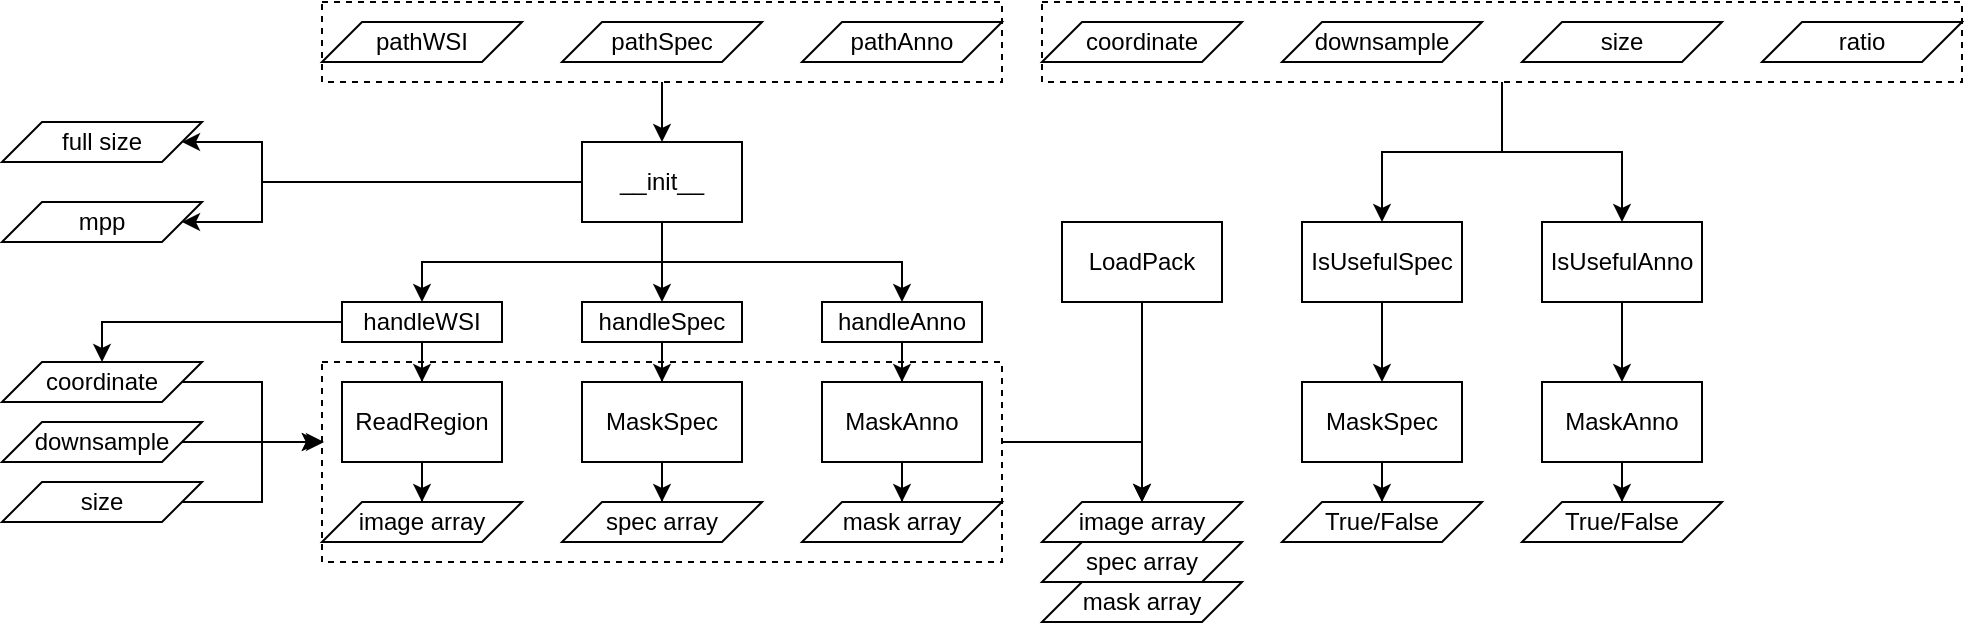 <mxfile version="20.8.16" type="github"><diagram name="페이지-1" id="4gexl7N8r1r-0KiWe6y3"><mxGraphModel dx="1434" dy="699" grid="1" gridSize="10" guides="1" tooltips="1" connect="1" arrows="1" fold="1" page="1" pageScale="1" pageWidth="1040" pageHeight="380" math="0" shadow="0"><root><mxCell id="0"/><mxCell id="1" parent="0"/><mxCell id="grO2gCBwka-YfnLgwAVo-77" value="" style="rounded=0;whiteSpace=wrap;html=1;fillColor=none;dashed=1;" parent="1" vertex="1"><mxGeometry x="190" y="30" width="340" height="40" as="geometry"/></mxCell><mxCell id="grO2gCBwka-YfnLgwAVo-80" style="edgeStyle=orthogonalEdgeStyle;rounded=0;orthogonalLoop=1;jettySize=auto;html=1;entryX=0.5;entryY=0;entryDx=0;entryDy=0;" parent="1" source="grO2gCBwka-YfnLgwAVo-79" target="grO2gCBwka-YfnLgwAVo-7" edge="1"><mxGeometry relative="1" as="geometry"/></mxCell><mxCell id="grO2gCBwka-YfnLgwAVo-81" style="edgeStyle=orthogonalEdgeStyle;rounded=0;orthogonalLoop=1;jettySize=auto;html=1;" parent="1" source="grO2gCBwka-YfnLgwAVo-79" target="grO2gCBwka-YfnLgwAVo-8" edge="1"><mxGeometry relative="1" as="geometry"/></mxCell><mxCell id="grO2gCBwka-YfnLgwAVo-79" value="" style="rounded=0;whiteSpace=wrap;html=1;fillColor=none;dashed=1;" parent="1" vertex="1"><mxGeometry x="550" y="30" width="460" height="40" as="geometry"/></mxCell><mxCell id="grO2gCBwka-YfnLgwAVo-51" value="" style="rounded=0;whiteSpace=wrap;html=1;fillColor=none;dashed=1;" parent="1" vertex="1"><mxGeometry x="190" y="210" width="340" height="100" as="geometry"/></mxCell><mxCell id="grO2gCBwka-YfnLgwAVo-41" style="edgeStyle=orthogonalEdgeStyle;rounded=0;orthogonalLoop=1;jettySize=auto;html=1;entryX=0.5;entryY=0;entryDx=0;entryDy=0;" parent="1" source="grO2gCBwka-YfnLgwAVo-2" target="grO2gCBwka-YfnLgwAVo-19" edge="1"><mxGeometry relative="1" as="geometry"/></mxCell><mxCell id="grO2gCBwka-YfnLgwAVo-42" style="edgeStyle=orthogonalEdgeStyle;rounded=0;orthogonalLoop=1;jettySize=auto;html=1;entryX=0.5;entryY=0;entryDx=0;entryDy=0;" parent="1" source="grO2gCBwka-YfnLgwAVo-2" target="grO2gCBwka-YfnLgwAVo-17" edge="1"><mxGeometry relative="1" as="geometry"><Array as="points"><mxPoint x="360" y="160"/><mxPoint x="240" y="160"/></Array></mxGeometry></mxCell><mxCell id="grO2gCBwka-YfnLgwAVo-43" style="edgeStyle=orthogonalEdgeStyle;rounded=0;orthogonalLoop=1;jettySize=auto;html=1;" parent="1" source="grO2gCBwka-YfnLgwAVo-2" target="grO2gCBwka-YfnLgwAVo-20" edge="1"><mxGeometry relative="1" as="geometry"><Array as="points"><mxPoint x="360" y="160"/><mxPoint x="480" y="160"/></Array></mxGeometry></mxCell><mxCell id="grO2gCBwka-YfnLgwAVo-87" style="edgeStyle=orthogonalEdgeStyle;rounded=0;orthogonalLoop=1;jettySize=auto;html=1;" parent="1" source="grO2gCBwka-YfnLgwAVo-2" target="grO2gCBwka-YfnLgwAVo-86" edge="1"><mxGeometry relative="1" as="geometry"><Array as="points"><mxPoint x="160" y="120"/><mxPoint x="160" y="100"/></Array></mxGeometry></mxCell><mxCell id="grO2gCBwka-YfnLgwAVo-88" style="edgeStyle=orthogonalEdgeStyle;rounded=0;orthogonalLoop=1;jettySize=auto;html=1;entryX=1;entryY=0.5;entryDx=0;entryDy=0;" parent="1" source="grO2gCBwka-YfnLgwAVo-2" target="grO2gCBwka-YfnLgwAVo-85" edge="1"><mxGeometry relative="1" as="geometry"><Array as="points"><mxPoint x="160" y="120"/><mxPoint x="160" y="140"/></Array></mxGeometry></mxCell><mxCell id="grO2gCBwka-YfnLgwAVo-2" value="__init__" style="rounded=0;whiteSpace=wrap;html=1;" parent="1" vertex="1"><mxGeometry x="320" y="100" width="80" height="40" as="geometry"/></mxCell><mxCell id="grO2gCBwka-YfnLgwAVo-33" style="edgeStyle=orthogonalEdgeStyle;rounded=0;orthogonalLoop=1;jettySize=auto;html=1;entryX=0.5;entryY=0;entryDx=0;entryDy=0;" parent="1" source="grO2gCBwka-YfnLgwAVo-3" target="grO2gCBwka-YfnLgwAVo-30" edge="1"><mxGeometry relative="1" as="geometry"/></mxCell><mxCell id="grO2gCBwka-YfnLgwAVo-3" value="ReadRegion" style="rounded=0;whiteSpace=wrap;html=1;" parent="1" vertex="1"><mxGeometry x="200" y="220" width="80" height="40" as="geometry"/></mxCell><mxCell id="grO2gCBwka-YfnLgwAVo-34" style="edgeStyle=orthogonalEdgeStyle;rounded=0;orthogonalLoop=1;jettySize=auto;html=1;" parent="1" source="grO2gCBwka-YfnLgwAVo-4" target="grO2gCBwka-YfnLgwAVo-31" edge="1"><mxGeometry relative="1" as="geometry"/></mxCell><mxCell id="grO2gCBwka-YfnLgwAVo-4" value="MaskSpec" style="rounded=0;whiteSpace=wrap;html=1;" parent="1" vertex="1"><mxGeometry x="320" y="220" width="80" height="40" as="geometry"/></mxCell><mxCell id="grO2gCBwka-YfnLgwAVo-36" style="edgeStyle=orthogonalEdgeStyle;rounded=0;orthogonalLoop=1;jettySize=auto;html=1;entryX=0.5;entryY=0;entryDx=0;entryDy=0;" parent="1" source="grO2gCBwka-YfnLgwAVo-5" target="grO2gCBwka-YfnLgwAVo-32" edge="1"><mxGeometry relative="1" as="geometry"/></mxCell><mxCell id="grO2gCBwka-YfnLgwAVo-5" value="MaskAnno" style="rounded=0;whiteSpace=wrap;html=1;" parent="1" vertex="1"><mxGeometry x="440" y="220" width="80" height="40" as="geometry"/></mxCell><mxCell id="grO2gCBwka-YfnLgwAVo-60" style="edgeStyle=orthogonalEdgeStyle;rounded=0;orthogonalLoop=1;jettySize=auto;html=1;entryX=0.5;entryY=0;entryDx=0;entryDy=0;" parent="1" source="grO2gCBwka-YfnLgwAVo-6" target="grO2gCBwka-YfnLgwAVo-57" edge="1"><mxGeometry relative="1" as="geometry"/></mxCell><mxCell id="grO2gCBwka-YfnLgwAVo-6" value="LoadPack" style="rounded=0;whiteSpace=wrap;html=1;" parent="1" vertex="1"><mxGeometry x="560" y="140" width="80" height="40" as="geometry"/></mxCell><mxCell id="grO2gCBwka-YfnLgwAVo-66" style="edgeStyle=orthogonalEdgeStyle;rounded=0;orthogonalLoop=1;jettySize=auto;html=1;entryX=0.5;entryY=0;entryDx=0;entryDy=0;" parent="1" source="grO2gCBwka-YfnLgwAVo-7" target="grO2gCBwka-YfnLgwAVo-62" edge="1"><mxGeometry relative="1" as="geometry"/></mxCell><mxCell id="grO2gCBwka-YfnLgwAVo-7" value="IsUsefulSpec" style="rounded=0;whiteSpace=wrap;html=1;" parent="1" vertex="1"><mxGeometry x="680" y="140" width="80" height="40" as="geometry"/></mxCell><mxCell id="grO2gCBwka-YfnLgwAVo-67" style="edgeStyle=orthogonalEdgeStyle;rounded=0;orthogonalLoop=1;jettySize=auto;html=1;entryX=0.5;entryY=0;entryDx=0;entryDy=0;" parent="1" source="grO2gCBwka-YfnLgwAVo-8" target="grO2gCBwka-YfnLgwAVo-63" edge="1"><mxGeometry relative="1" as="geometry"/></mxCell><mxCell id="grO2gCBwka-YfnLgwAVo-8" value="IsUsefulAnno" style="rounded=0;whiteSpace=wrap;html=1;" parent="1" vertex="1"><mxGeometry x="800" y="140" width="80" height="40" as="geometry"/></mxCell><mxCell id="grO2gCBwka-YfnLgwAVo-27" style="edgeStyle=orthogonalEdgeStyle;rounded=0;orthogonalLoop=1;jettySize=auto;html=1;entryX=0.5;entryY=0;entryDx=0;entryDy=0;" parent="1" source="grO2gCBwka-YfnLgwAVo-17" target="grO2gCBwka-YfnLgwAVo-3" edge="1"><mxGeometry relative="1" as="geometry"/></mxCell><mxCell id="grO2gCBwka-YfnLgwAVo-84" value="" style="edgeStyle=orthogonalEdgeStyle;rounded=0;orthogonalLoop=1;jettySize=auto;html=1;" parent="1" source="grO2gCBwka-YfnLgwAVo-17" target="grO2gCBwka-YfnLgwAVo-46" edge="1"><mxGeometry relative="1" as="geometry"/></mxCell><mxCell id="grO2gCBwka-YfnLgwAVo-17" value="handleWSI" style="rounded=0;whiteSpace=wrap;html=1;" parent="1" vertex="1"><mxGeometry x="200" y="180" width="80" height="20" as="geometry"/></mxCell><mxCell id="grO2gCBwka-YfnLgwAVo-28" style="edgeStyle=orthogonalEdgeStyle;rounded=0;orthogonalLoop=1;jettySize=auto;html=1;entryX=0.5;entryY=0;entryDx=0;entryDy=0;" parent="1" source="grO2gCBwka-YfnLgwAVo-19" target="grO2gCBwka-YfnLgwAVo-4" edge="1"><mxGeometry relative="1" as="geometry"/></mxCell><mxCell id="grO2gCBwka-YfnLgwAVo-19" value="handleSpec" style="rounded=0;whiteSpace=wrap;html=1;" parent="1" vertex="1"><mxGeometry x="320" y="180" width="80" height="20" as="geometry"/></mxCell><mxCell id="grO2gCBwka-YfnLgwAVo-29" style="edgeStyle=orthogonalEdgeStyle;rounded=0;orthogonalLoop=1;jettySize=auto;html=1;entryX=0.5;entryY=0;entryDx=0;entryDy=0;" parent="1" source="grO2gCBwka-YfnLgwAVo-20" target="grO2gCBwka-YfnLgwAVo-5" edge="1"><mxGeometry relative="1" as="geometry"/></mxCell><mxCell id="grO2gCBwka-YfnLgwAVo-20" value="handleAnno" style="rounded=0;whiteSpace=wrap;html=1;" parent="1" vertex="1"><mxGeometry x="440" y="180" width="80" height="20" as="geometry"/></mxCell><mxCell id="grO2gCBwka-YfnLgwAVo-30" value="image array" style="shape=parallelogram;perimeter=parallelogramPerimeter;whiteSpace=wrap;html=1;fixedSize=1;" parent="1" vertex="1"><mxGeometry x="190" y="280" width="100" height="20" as="geometry"/></mxCell><mxCell id="grO2gCBwka-YfnLgwAVo-31" value="spec array" style="shape=parallelogram;perimeter=parallelogramPerimeter;whiteSpace=wrap;html=1;fixedSize=1;" parent="1" vertex="1"><mxGeometry x="310" y="280" width="100" height="20" as="geometry"/></mxCell><mxCell id="grO2gCBwka-YfnLgwAVo-32" value="mask array" style="shape=parallelogram;perimeter=parallelogramPerimeter;whiteSpace=wrap;html=1;fixedSize=1;" parent="1" vertex="1"><mxGeometry x="430" y="280" width="100" height="20" as="geometry"/></mxCell><mxCell id="grO2gCBwka-YfnLgwAVo-55" style="edgeStyle=orthogonalEdgeStyle;rounded=0;orthogonalLoop=1;jettySize=auto;html=1;entryX=-0.003;entryY=0.4;entryDx=0;entryDy=0;entryPerimeter=0;" parent="1" source="grO2gCBwka-YfnLgwAVo-46" target="grO2gCBwka-YfnLgwAVo-51" edge="1"><mxGeometry relative="1" as="geometry"/></mxCell><mxCell id="grO2gCBwka-YfnLgwAVo-46" value="coordinate" style="shape=parallelogram;perimeter=parallelogramPerimeter;whiteSpace=wrap;html=1;fixedSize=1;" parent="1" vertex="1"><mxGeometry x="30" y="210" width="100" height="20" as="geometry"/></mxCell><mxCell id="grO2gCBwka-YfnLgwAVo-56" style="edgeStyle=orthogonalEdgeStyle;rounded=0;orthogonalLoop=1;jettySize=auto;html=1;entryX=0.003;entryY=0.4;entryDx=0;entryDy=0;entryPerimeter=0;" parent="1" source="grO2gCBwka-YfnLgwAVo-47" target="grO2gCBwka-YfnLgwAVo-51" edge="1"><mxGeometry relative="1" as="geometry"><Array as="points"><mxPoint x="160" y="280"/><mxPoint x="160" y="250"/></Array></mxGeometry></mxCell><mxCell id="grO2gCBwka-YfnLgwAVo-47" value="size" style="shape=parallelogram;perimeter=parallelogramPerimeter;whiteSpace=wrap;html=1;fixedSize=1;" parent="1" vertex="1"><mxGeometry x="30" y="270" width="100" height="20" as="geometry"/></mxCell><mxCell id="grO2gCBwka-YfnLgwAVo-54" style="edgeStyle=orthogonalEdgeStyle;rounded=0;orthogonalLoop=1;jettySize=auto;html=1;entryX=-0.003;entryY=0.4;entryDx=0;entryDy=0;entryPerimeter=0;" parent="1" source="grO2gCBwka-YfnLgwAVo-49" target="grO2gCBwka-YfnLgwAVo-51" edge="1"><mxGeometry relative="1" as="geometry"/></mxCell><mxCell id="grO2gCBwka-YfnLgwAVo-49" value="downsample" style="shape=parallelogram;perimeter=parallelogramPerimeter;whiteSpace=wrap;html=1;fixedSize=1;" parent="1" vertex="1"><mxGeometry x="30" y="240" width="100" height="20" as="geometry"/></mxCell><mxCell id="grO2gCBwka-YfnLgwAVo-57" value="image array" style="shape=parallelogram;perimeter=parallelogramPerimeter;whiteSpace=wrap;html=1;fixedSize=1;" parent="1" vertex="1"><mxGeometry x="550" y="280" width="100" height="20" as="geometry"/></mxCell><mxCell id="grO2gCBwka-YfnLgwAVo-58" value="spec array" style="shape=parallelogram;perimeter=parallelogramPerimeter;whiteSpace=wrap;html=1;fixedSize=1;" parent="1" vertex="1"><mxGeometry x="550" y="300" width="100" height="20" as="geometry"/></mxCell><mxCell id="grO2gCBwka-YfnLgwAVo-59" value="mask array" style="shape=parallelogram;perimeter=parallelogramPerimeter;whiteSpace=wrap;html=1;fixedSize=1;" parent="1" vertex="1"><mxGeometry x="550" y="320" width="100" height="20" as="geometry"/></mxCell><mxCell id="grO2gCBwka-YfnLgwAVo-61" value="" style="endArrow=classic;html=1;rounded=0;entryX=0.5;entryY=0;entryDx=0;entryDy=0;" parent="1" target="grO2gCBwka-YfnLgwAVo-57" edge="1"><mxGeometry width="50" height="50" relative="1" as="geometry"><mxPoint x="530" y="250" as="sourcePoint"/><mxPoint x="440" y="310" as="targetPoint"/><Array as="points"><mxPoint x="600" y="250"/></Array></mxGeometry></mxCell><mxCell id="grO2gCBwka-YfnLgwAVo-68" style="edgeStyle=orthogonalEdgeStyle;rounded=0;orthogonalLoop=1;jettySize=auto;html=1;" parent="1" source="grO2gCBwka-YfnLgwAVo-62" target="grO2gCBwka-YfnLgwAVo-64" edge="1"><mxGeometry relative="1" as="geometry"/></mxCell><mxCell id="grO2gCBwka-YfnLgwAVo-62" value="MaskSpec" style="rounded=0;whiteSpace=wrap;html=1;" parent="1" vertex="1"><mxGeometry x="680" y="220" width="80" height="40" as="geometry"/></mxCell><mxCell id="grO2gCBwka-YfnLgwAVo-69" style="edgeStyle=orthogonalEdgeStyle;rounded=0;orthogonalLoop=1;jettySize=auto;html=1;entryX=0.5;entryY=0;entryDx=0;entryDy=0;" parent="1" source="grO2gCBwka-YfnLgwAVo-63" target="grO2gCBwka-YfnLgwAVo-65" edge="1"><mxGeometry relative="1" as="geometry"/></mxCell><mxCell id="grO2gCBwka-YfnLgwAVo-63" value="MaskAnno" style="rounded=0;whiteSpace=wrap;html=1;" parent="1" vertex="1"><mxGeometry x="800" y="220" width="80" height="40" as="geometry"/></mxCell><mxCell id="grO2gCBwka-YfnLgwAVo-64" value="True/False" style="shape=parallelogram;perimeter=parallelogramPerimeter;whiteSpace=wrap;html=1;fixedSize=1;fillColor=default;" parent="1" vertex="1"><mxGeometry x="670" y="280" width="100" height="20" as="geometry"/></mxCell><mxCell id="grO2gCBwka-YfnLgwAVo-65" value="True/False" style="shape=parallelogram;perimeter=parallelogramPerimeter;whiteSpace=wrap;html=1;fixedSize=1;fillColor=default;" parent="1" vertex="1"><mxGeometry x="790" y="280" width="100" height="20" as="geometry"/></mxCell><mxCell id="grO2gCBwka-YfnLgwAVo-71" value="coordinate" style="shape=parallelogram;perimeter=parallelogramPerimeter;whiteSpace=wrap;html=1;fixedSize=1;" parent="1" vertex="1"><mxGeometry x="550" y="40" width="100" height="20" as="geometry"/></mxCell><mxCell id="grO2gCBwka-YfnLgwAVo-72" value="size" style="shape=parallelogram;perimeter=parallelogramPerimeter;whiteSpace=wrap;html=1;fixedSize=1;" parent="1" vertex="1"><mxGeometry x="790" y="40" width="100" height="20" as="geometry"/></mxCell><mxCell id="grO2gCBwka-YfnLgwAVo-73" value="downsample" style="shape=parallelogram;perimeter=parallelogramPerimeter;whiteSpace=wrap;html=1;fixedSize=1;" parent="1" vertex="1"><mxGeometry x="670" y="40" width="100" height="20" as="geometry"/></mxCell><mxCell id="grO2gCBwka-YfnLgwAVo-74" value="pathWSI" style="shape=parallelogram;perimeter=parallelogramPerimeter;whiteSpace=wrap;html=1;fixedSize=1;" parent="1" vertex="1"><mxGeometry x="190" y="40" width="100" height="20" as="geometry"/></mxCell><mxCell id="grO2gCBwka-YfnLgwAVo-75" value="pathSpec" style="shape=parallelogram;perimeter=parallelogramPerimeter;whiteSpace=wrap;html=1;fixedSize=1;" parent="1" vertex="1"><mxGeometry x="310" y="40" width="100" height="20" as="geometry"/></mxCell><mxCell id="grO2gCBwka-YfnLgwAVo-76" value="pathAnno" style="shape=parallelogram;perimeter=parallelogramPerimeter;whiteSpace=wrap;html=1;fixedSize=1;" parent="1" vertex="1"><mxGeometry x="430" y="40" width="100" height="20" as="geometry"/></mxCell><mxCell id="grO2gCBwka-YfnLgwAVo-78" style="edgeStyle=orthogonalEdgeStyle;rounded=0;orthogonalLoop=1;jettySize=auto;html=1;entryX=0.5;entryY=0;entryDx=0;entryDy=0;" parent="1" source="grO2gCBwka-YfnLgwAVo-77" target="grO2gCBwka-YfnLgwAVo-2" edge="1"><mxGeometry relative="1" as="geometry"/></mxCell><mxCell id="grO2gCBwka-YfnLgwAVo-83" value="ratio" style="shape=parallelogram;perimeter=parallelogramPerimeter;whiteSpace=wrap;html=1;fixedSize=1;" parent="1" vertex="1"><mxGeometry x="910" y="40" width="100" height="20" as="geometry"/></mxCell><mxCell id="grO2gCBwka-YfnLgwAVo-85" value="mpp" style="shape=parallelogram;perimeter=parallelogramPerimeter;whiteSpace=wrap;html=1;fixedSize=1;fillColor=default;" parent="1" vertex="1"><mxGeometry x="30" y="130" width="100" height="20" as="geometry"/></mxCell><mxCell id="grO2gCBwka-YfnLgwAVo-86" value="full size" style="shape=parallelogram;perimeter=parallelogramPerimeter;whiteSpace=wrap;html=1;fixedSize=1;fillColor=default;" parent="1" vertex="1"><mxGeometry x="30" y="90" width="100" height="20" as="geometry"/></mxCell></root></mxGraphModel></diagram></mxfile>